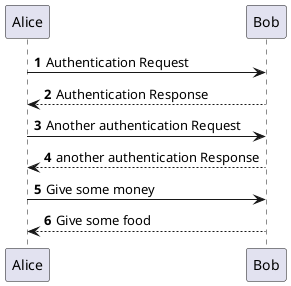 @startuml
'https://plantuml.com/sequence-diagram

autonumber

Alice -> Bob: Authentication Request
Bob --> Alice: Authentication Response

Alice -> Bob: Another authentication Request
Alice <-- Bob: another authentication Response

Alice -> Bob: Give some money
Alice <-- Bob: Give some food
@enduml